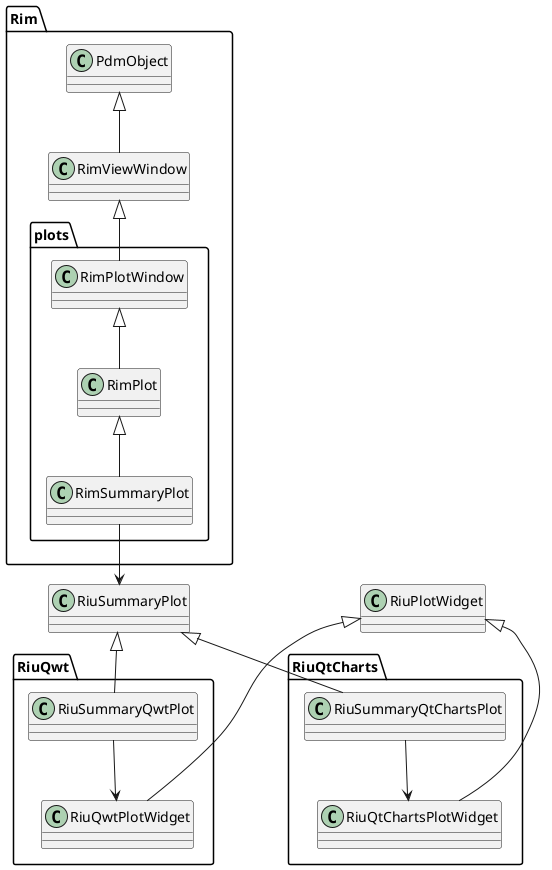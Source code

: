 @startuml
package Rim {
PdmObject <|-- RimViewWindow
package plots {
RimViewWindow <|-- RimPlotWindow
RimPlotWindow <|-- RimPlot
RimPlot <|-- RimSummaryPlot
}
}

package RiuQwt {
class RiuSummaryQwtPlot
class RiuQwtPlotWidget
}

package RiuQtCharts {
class RiuSummaryQtChartsPlot
class RiuQtChartsPlotWidget
}

RiuPlotWidget <|--- RiuQwtPlotWidget
RiuSummaryPlot <|-- RiuSummaryQwtPlot

RiuSummaryQwtPlot --> RiuQwtPlotWidget
RiuSummaryQtChartsPlot --> RiuQtChartsPlotWidget

RiuSummaryPlot <|-- RiuSummaryQtChartsPlot
RiuPlotWidget <|--- RiuQtChartsPlotWidget

RimSummaryPlot --> RiuSummaryPlot
@enduml

